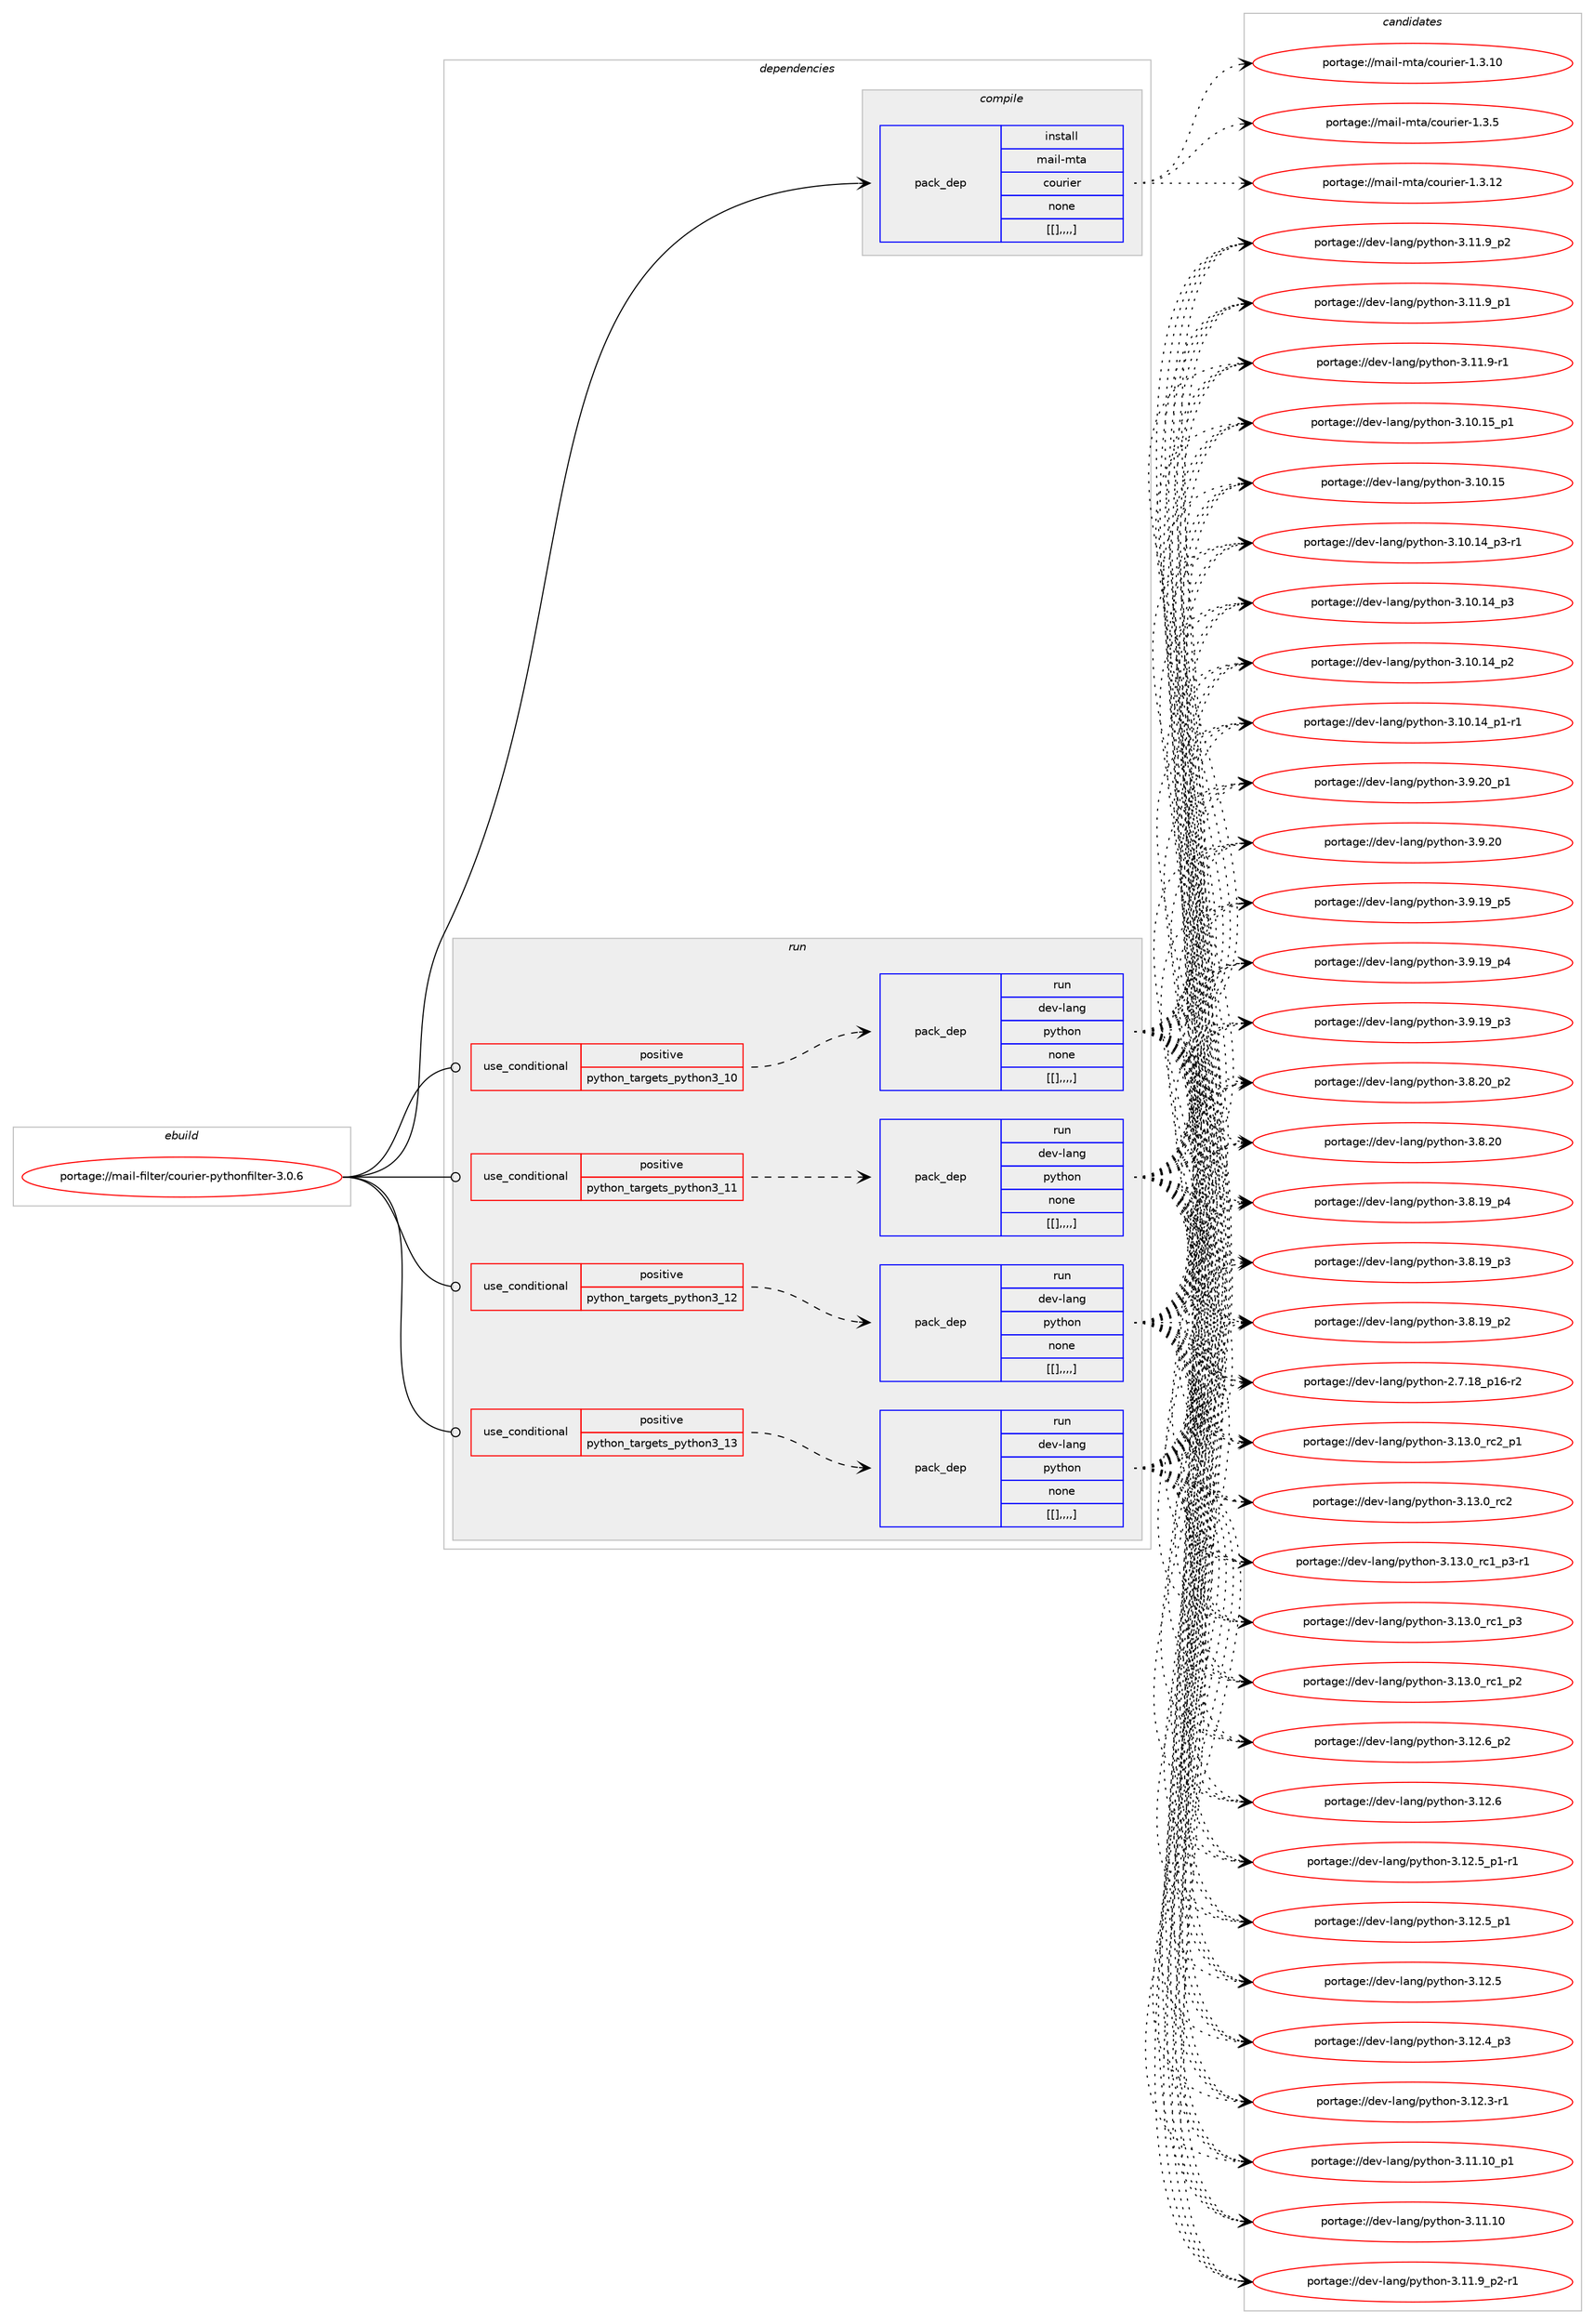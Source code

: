 digraph prolog {

# *************
# Graph options
# *************

newrank=true;
concentrate=true;
compound=true;
graph [rankdir=LR,fontname=Helvetica,fontsize=10,ranksep=1.5];#, ranksep=2.5, nodesep=0.2];
edge  [arrowhead=vee];
node  [fontname=Helvetica,fontsize=10];

# **********
# The ebuild
# **********

subgraph cluster_leftcol {
color=gray;
label=<<i>ebuild</i>>;
id [label="portage://mail-filter/courier-pythonfilter-3.0.6", color=red, width=4, href="../mail-filter/courier-pythonfilter-3.0.6.svg"];
}

# ****************
# The dependencies
# ****************

subgraph cluster_midcol {
color=gray;
label=<<i>dependencies</i>>;
subgraph cluster_compile {
fillcolor="#eeeeee";
style=filled;
label=<<i>compile</i>>;
subgraph pack212132 {
dependency287372 [label=<<TABLE BORDER="0" CELLBORDER="1" CELLSPACING="0" CELLPADDING="4" WIDTH="220"><TR><TD ROWSPAN="6" CELLPADDING="30">pack_dep</TD></TR><TR><TD WIDTH="110">install</TD></TR><TR><TD>mail-mta</TD></TR><TR><TD>courier</TD></TR><TR><TD>none</TD></TR><TR><TD>[[],,,,]</TD></TR></TABLE>>, shape=none, color=blue];
}
id:e -> dependency287372:w [weight=20,style="solid",arrowhead="vee"];
}
subgraph cluster_compileandrun {
fillcolor="#eeeeee";
style=filled;
label=<<i>compile and run</i>>;
}
subgraph cluster_run {
fillcolor="#eeeeee";
style=filled;
label=<<i>run</i>>;
subgraph cond72936 {
dependency287373 [label=<<TABLE BORDER="0" CELLBORDER="1" CELLSPACING="0" CELLPADDING="4"><TR><TD ROWSPAN="3" CELLPADDING="10">use_conditional</TD></TR><TR><TD>positive</TD></TR><TR><TD>python_targets_python3_10</TD></TR></TABLE>>, shape=none, color=red];
subgraph pack212133 {
dependency287374 [label=<<TABLE BORDER="0" CELLBORDER="1" CELLSPACING="0" CELLPADDING="4" WIDTH="220"><TR><TD ROWSPAN="6" CELLPADDING="30">pack_dep</TD></TR><TR><TD WIDTH="110">run</TD></TR><TR><TD>dev-lang</TD></TR><TR><TD>python</TD></TR><TR><TD>none</TD></TR><TR><TD>[[],,,,]</TD></TR></TABLE>>, shape=none, color=blue];
}
dependency287373:e -> dependency287374:w [weight=20,style="dashed",arrowhead="vee"];
}
id:e -> dependency287373:w [weight=20,style="solid",arrowhead="odot"];
subgraph cond72937 {
dependency287375 [label=<<TABLE BORDER="0" CELLBORDER="1" CELLSPACING="0" CELLPADDING="4"><TR><TD ROWSPAN="3" CELLPADDING="10">use_conditional</TD></TR><TR><TD>positive</TD></TR><TR><TD>python_targets_python3_11</TD></TR></TABLE>>, shape=none, color=red];
subgraph pack212134 {
dependency287376 [label=<<TABLE BORDER="0" CELLBORDER="1" CELLSPACING="0" CELLPADDING="4" WIDTH="220"><TR><TD ROWSPAN="6" CELLPADDING="30">pack_dep</TD></TR><TR><TD WIDTH="110">run</TD></TR><TR><TD>dev-lang</TD></TR><TR><TD>python</TD></TR><TR><TD>none</TD></TR><TR><TD>[[],,,,]</TD></TR></TABLE>>, shape=none, color=blue];
}
dependency287375:e -> dependency287376:w [weight=20,style="dashed",arrowhead="vee"];
}
id:e -> dependency287375:w [weight=20,style="solid",arrowhead="odot"];
subgraph cond72938 {
dependency287377 [label=<<TABLE BORDER="0" CELLBORDER="1" CELLSPACING="0" CELLPADDING="4"><TR><TD ROWSPAN="3" CELLPADDING="10">use_conditional</TD></TR><TR><TD>positive</TD></TR><TR><TD>python_targets_python3_12</TD></TR></TABLE>>, shape=none, color=red];
subgraph pack212135 {
dependency287378 [label=<<TABLE BORDER="0" CELLBORDER="1" CELLSPACING="0" CELLPADDING="4" WIDTH="220"><TR><TD ROWSPAN="6" CELLPADDING="30">pack_dep</TD></TR><TR><TD WIDTH="110">run</TD></TR><TR><TD>dev-lang</TD></TR><TR><TD>python</TD></TR><TR><TD>none</TD></TR><TR><TD>[[],,,,]</TD></TR></TABLE>>, shape=none, color=blue];
}
dependency287377:e -> dependency287378:w [weight=20,style="dashed",arrowhead="vee"];
}
id:e -> dependency287377:w [weight=20,style="solid",arrowhead="odot"];
subgraph cond72939 {
dependency287379 [label=<<TABLE BORDER="0" CELLBORDER="1" CELLSPACING="0" CELLPADDING="4"><TR><TD ROWSPAN="3" CELLPADDING="10">use_conditional</TD></TR><TR><TD>positive</TD></TR><TR><TD>python_targets_python3_13</TD></TR></TABLE>>, shape=none, color=red];
subgraph pack212136 {
dependency287380 [label=<<TABLE BORDER="0" CELLBORDER="1" CELLSPACING="0" CELLPADDING="4" WIDTH="220"><TR><TD ROWSPAN="6" CELLPADDING="30">pack_dep</TD></TR><TR><TD WIDTH="110">run</TD></TR><TR><TD>dev-lang</TD></TR><TR><TD>python</TD></TR><TR><TD>none</TD></TR><TR><TD>[[],,,,]</TD></TR></TABLE>>, shape=none, color=blue];
}
dependency287379:e -> dependency287380:w [weight=20,style="dashed",arrowhead="vee"];
}
id:e -> dependency287379:w [weight=20,style="solid",arrowhead="odot"];
}
}

# **************
# The candidates
# **************

subgraph cluster_choices {
rank=same;
color=gray;
label=<<i>candidates</i>>;

subgraph choice212132 {
color=black;
nodesep=1;
choice109971051084510911697479911111711410510111445494651464950 [label="portage://mail-mta/courier-1.3.12", color=red, width=4,href="../mail-mta/courier-1.3.12.svg"];
choice109971051084510911697479911111711410510111445494651464948 [label="portage://mail-mta/courier-1.3.10", color=red, width=4,href="../mail-mta/courier-1.3.10.svg"];
choice1099710510845109116974799111117114105101114454946514653 [label="portage://mail-mta/courier-1.3.5", color=red, width=4,href="../mail-mta/courier-1.3.5.svg"];
dependency287372:e -> choice109971051084510911697479911111711410510111445494651464950:w [style=dotted,weight="100"];
dependency287372:e -> choice109971051084510911697479911111711410510111445494651464948:w [style=dotted,weight="100"];
dependency287372:e -> choice1099710510845109116974799111117114105101114454946514653:w [style=dotted,weight="100"];
}
subgraph choice212133 {
color=black;
nodesep=1;
choice100101118451089711010347112121116104111110455146495146489511499509511249 [label="portage://dev-lang/python-3.13.0_rc2_p1", color=red, width=4,href="../dev-lang/python-3.13.0_rc2_p1.svg"];
choice10010111845108971101034711212111610411111045514649514648951149950 [label="portage://dev-lang/python-3.13.0_rc2", color=red, width=4,href="../dev-lang/python-3.13.0_rc2.svg"];
choice1001011184510897110103471121211161041111104551464951464895114994995112514511449 [label="portage://dev-lang/python-3.13.0_rc1_p3-r1", color=red, width=4,href="../dev-lang/python-3.13.0_rc1_p3-r1.svg"];
choice100101118451089711010347112121116104111110455146495146489511499499511251 [label="portage://dev-lang/python-3.13.0_rc1_p3", color=red, width=4,href="../dev-lang/python-3.13.0_rc1_p3.svg"];
choice100101118451089711010347112121116104111110455146495146489511499499511250 [label="portage://dev-lang/python-3.13.0_rc1_p2", color=red, width=4,href="../dev-lang/python-3.13.0_rc1_p2.svg"];
choice100101118451089711010347112121116104111110455146495046549511250 [label="portage://dev-lang/python-3.12.6_p2", color=red, width=4,href="../dev-lang/python-3.12.6_p2.svg"];
choice10010111845108971101034711212111610411111045514649504654 [label="portage://dev-lang/python-3.12.6", color=red, width=4,href="../dev-lang/python-3.12.6.svg"];
choice1001011184510897110103471121211161041111104551464950465395112494511449 [label="portage://dev-lang/python-3.12.5_p1-r1", color=red, width=4,href="../dev-lang/python-3.12.5_p1-r1.svg"];
choice100101118451089711010347112121116104111110455146495046539511249 [label="portage://dev-lang/python-3.12.5_p1", color=red, width=4,href="../dev-lang/python-3.12.5_p1.svg"];
choice10010111845108971101034711212111610411111045514649504653 [label="portage://dev-lang/python-3.12.5", color=red, width=4,href="../dev-lang/python-3.12.5.svg"];
choice100101118451089711010347112121116104111110455146495046529511251 [label="portage://dev-lang/python-3.12.4_p3", color=red, width=4,href="../dev-lang/python-3.12.4_p3.svg"];
choice100101118451089711010347112121116104111110455146495046514511449 [label="portage://dev-lang/python-3.12.3-r1", color=red, width=4,href="../dev-lang/python-3.12.3-r1.svg"];
choice10010111845108971101034711212111610411111045514649494649489511249 [label="portage://dev-lang/python-3.11.10_p1", color=red, width=4,href="../dev-lang/python-3.11.10_p1.svg"];
choice1001011184510897110103471121211161041111104551464949464948 [label="portage://dev-lang/python-3.11.10", color=red, width=4,href="../dev-lang/python-3.11.10.svg"];
choice1001011184510897110103471121211161041111104551464949465795112504511449 [label="portage://dev-lang/python-3.11.9_p2-r1", color=red, width=4,href="../dev-lang/python-3.11.9_p2-r1.svg"];
choice100101118451089711010347112121116104111110455146494946579511250 [label="portage://dev-lang/python-3.11.9_p2", color=red, width=4,href="../dev-lang/python-3.11.9_p2.svg"];
choice100101118451089711010347112121116104111110455146494946579511249 [label="portage://dev-lang/python-3.11.9_p1", color=red, width=4,href="../dev-lang/python-3.11.9_p1.svg"];
choice100101118451089711010347112121116104111110455146494946574511449 [label="portage://dev-lang/python-3.11.9-r1", color=red, width=4,href="../dev-lang/python-3.11.9-r1.svg"];
choice10010111845108971101034711212111610411111045514649484649539511249 [label="portage://dev-lang/python-3.10.15_p1", color=red, width=4,href="../dev-lang/python-3.10.15_p1.svg"];
choice1001011184510897110103471121211161041111104551464948464953 [label="portage://dev-lang/python-3.10.15", color=red, width=4,href="../dev-lang/python-3.10.15.svg"];
choice100101118451089711010347112121116104111110455146494846495295112514511449 [label="portage://dev-lang/python-3.10.14_p3-r1", color=red, width=4,href="../dev-lang/python-3.10.14_p3-r1.svg"];
choice10010111845108971101034711212111610411111045514649484649529511251 [label="portage://dev-lang/python-3.10.14_p3", color=red, width=4,href="../dev-lang/python-3.10.14_p3.svg"];
choice10010111845108971101034711212111610411111045514649484649529511250 [label="portage://dev-lang/python-3.10.14_p2", color=red, width=4,href="../dev-lang/python-3.10.14_p2.svg"];
choice100101118451089711010347112121116104111110455146494846495295112494511449 [label="portage://dev-lang/python-3.10.14_p1-r1", color=red, width=4,href="../dev-lang/python-3.10.14_p1-r1.svg"];
choice100101118451089711010347112121116104111110455146574650489511249 [label="portage://dev-lang/python-3.9.20_p1", color=red, width=4,href="../dev-lang/python-3.9.20_p1.svg"];
choice10010111845108971101034711212111610411111045514657465048 [label="portage://dev-lang/python-3.9.20", color=red, width=4,href="../dev-lang/python-3.9.20.svg"];
choice100101118451089711010347112121116104111110455146574649579511253 [label="portage://dev-lang/python-3.9.19_p5", color=red, width=4,href="../dev-lang/python-3.9.19_p5.svg"];
choice100101118451089711010347112121116104111110455146574649579511252 [label="portage://dev-lang/python-3.9.19_p4", color=red, width=4,href="../dev-lang/python-3.9.19_p4.svg"];
choice100101118451089711010347112121116104111110455146574649579511251 [label="portage://dev-lang/python-3.9.19_p3", color=red, width=4,href="../dev-lang/python-3.9.19_p3.svg"];
choice100101118451089711010347112121116104111110455146564650489511250 [label="portage://dev-lang/python-3.8.20_p2", color=red, width=4,href="../dev-lang/python-3.8.20_p2.svg"];
choice10010111845108971101034711212111610411111045514656465048 [label="portage://dev-lang/python-3.8.20", color=red, width=4,href="../dev-lang/python-3.8.20.svg"];
choice100101118451089711010347112121116104111110455146564649579511252 [label="portage://dev-lang/python-3.8.19_p4", color=red, width=4,href="../dev-lang/python-3.8.19_p4.svg"];
choice100101118451089711010347112121116104111110455146564649579511251 [label="portage://dev-lang/python-3.8.19_p3", color=red, width=4,href="../dev-lang/python-3.8.19_p3.svg"];
choice100101118451089711010347112121116104111110455146564649579511250 [label="portage://dev-lang/python-3.8.19_p2", color=red, width=4,href="../dev-lang/python-3.8.19_p2.svg"];
choice100101118451089711010347112121116104111110455046554649569511249544511450 [label="portage://dev-lang/python-2.7.18_p16-r2", color=red, width=4,href="../dev-lang/python-2.7.18_p16-r2.svg"];
dependency287374:e -> choice100101118451089711010347112121116104111110455146495146489511499509511249:w [style=dotted,weight="100"];
dependency287374:e -> choice10010111845108971101034711212111610411111045514649514648951149950:w [style=dotted,weight="100"];
dependency287374:e -> choice1001011184510897110103471121211161041111104551464951464895114994995112514511449:w [style=dotted,weight="100"];
dependency287374:e -> choice100101118451089711010347112121116104111110455146495146489511499499511251:w [style=dotted,weight="100"];
dependency287374:e -> choice100101118451089711010347112121116104111110455146495146489511499499511250:w [style=dotted,weight="100"];
dependency287374:e -> choice100101118451089711010347112121116104111110455146495046549511250:w [style=dotted,weight="100"];
dependency287374:e -> choice10010111845108971101034711212111610411111045514649504654:w [style=dotted,weight="100"];
dependency287374:e -> choice1001011184510897110103471121211161041111104551464950465395112494511449:w [style=dotted,weight="100"];
dependency287374:e -> choice100101118451089711010347112121116104111110455146495046539511249:w [style=dotted,weight="100"];
dependency287374:e -> choice10010111845108971101034711212111610411111045514649504653:w [style=dotted,weight="100"];
dependency287374:e -> choice100101118451089711010347112121116104111110455146495046529511251:w [style=dotted,weight="100"];
dependency287374:e -> choice100101118451089711010347112121116104111110455146495046514511449:w [style=dotted,weight="100"];
dependency287374:e -> choice10010111845108971101034711212111610411111045514649494649489511249:w [style=dotted,weight="100"];
dependency287374:e -> choice1001011184510897110103471121211161041111104551464949464948:w [style=dotted,weight="100"];
dependency287374:e -> choice1001011184510897110103471121211161041111104551464949465795112504511449:w [style=dotted,weight="100"];
dependency287374:e -> choice100101118451089711010347112121116104111110455146494946579511250:w [style=dotted,weight="100"];
dependency287374:e -> choice100101118451089711010347112121116104111110455146494946579511249:w [style=dotted,weight="100"];
dependency287374:e -> choice100101118451089711010347112121116104111110455146494946574511449:w [style=dotted,weight="100"];
dependency287374:e -> choice10010111845108971101034711212111610411111045514649484649539511249:w [style=dotted,weight="100"];
dependency287374:e -> choice1001011184510897110103471121211161041111104551464948464953:w [style=dotted,weight="100"];
dependency287374:e -> choice100101118451089711010347112121116104111110455146494846495295112514511449:w [style=dotted,weight="100"];
dependency287374:e -> choice10010111845108971101034711212111610411111045514649484649529511251:w [style=dotted,weight="100"];
dependency287374:e -> choice10010111845108971101034711212111610411111045514649484649529511250:w [style=dotted,weight="100"];
dependency287374:e -> choice100101118451089711010347112121116104111110455146494846495295112494511449:w [style=dotted,weight="100"];
dependency287374:e -> choice100101118451089711010347112121116104111110455146574650489511249:w [style=dotted,weight="100"];
dependency287374:e -> choice10010111845108971101034711212111610411111045514657465048:w [style=dotted,weight="100"];
dependency287374:e -> choice100101118451089711010347112121116104111110455146574649579511253:w [style=dotted,weight="100"];
dependency287374:e -> choice100101118451089711010347112121116104111110455146574649579511252:w [style=dotted,weight="100"];
dependency287374:e -> choice100101118451089711010347112121116104111110455146574649579511251:w [style=dotted,weight="100"];
dependency287374:e -> choice100101118451089711010347112121116104111110455146564650489511250:w [style=dotted,weight="100"];
dependency287374:e -> choice10010111845108971101034711212111610411111045514656465048:w [style=dotted,weight="100"];
dependency287374:e -> choice100101118451089711010347112121116104111110455146564649579511252:w [style=dotted,weight="100"];
dependency287374:e -> choice100101118451089711010347112121116104111110455146564649579511251:w [style=dotted,weight="100"];
dependency287374:e -> choice100101118451089711010347112121116104111110455146564649579511250:w [style=dotted,weight="100"];
dependency287374:e -> choice100101118451089711010347112121116104111110455046554649569511249544511450:w [style=dotted,weight="100"];
}
subgraph choice212134 {
color=black;
nodesep=1;
choice100101118451089711010347112121116104111110455146495146489511499509511249 [label="portage://dev-lang/python-3.13.0_rc2_p1", color=red, width=4,href="../dev-lang/python-3.13.0_rc2_p1.svg"];
choice10010111845108971101034711212111610411111045514649514648951149950 [label="portage://dev-lang/python-3.13.0_rc2", color=red, width=4,href="../dev-lang/python-3.13.0_rc2.svg"];
choice1001011184510897110103471121211161041111104551464951464895114994995112514511449 [label="portage://dev-lang/python-3.13.0_rc1_p3-r1", color=red, width=4,href="../dev-lang/python-3.13.0_rc1_p3-r1.svg"];
choice100101118451089711010347112121116104111110455146495146489511499499511251 [label="portage://dev-lang/python-3.13.0_rc1_p3", color=red, width=4,href="../dev-lang/python-3.13.0_rc1_p3.svg"];
choice100101118451089711010347112121116104111110455146495146489511499499511250 [label="portage://dev-lang/python-3.13.0_rc1_p2", color=red, width=4,href="../dev-lang/python-3.13.0_rc1_p2.svg"];
choice100101118451089711010347112121116104111110455146495046549511250 [label="portage://dev-lang/python-3.12.6_p2", color=red, width=4,href="../dev-lang/python-3.12.6_p2.svg"];
choice10010111845108971101034711212111610411111045514649504654 [label="portage://dev-lang/python-3.12.6", color=red, width=4,href="../dev-lang/python-3.12.6.svg"];
choice1001011184510897110103471121211161041111104551464950465395112494511449 [label="portage://dev-lang/python-3.12.5_p1-r1", color=red, width=4,href="../dev-lang/python-3.12.5_p1-r1.svg"];
choice100101118451089711010347112121116104111110455146495046539511249 [label="portage://dev-lang/python-3.12.5_p1", color=red, width=4,href="../dev-lang/python-3.12.5_p1.svg"];
choice10010111845108971101034711212111610411111045514649504653 [label="portage://dev-lang/python-3.12.5", color=red, width=4,href="../dev-lang/python-3.12.5.svg"];
choice100101118451089711010347112121116104111110455146495046529511251 [label="portage://dev-lang/python-3.12.4_p3", color=red, width=4,href="../dev-lang/python-3.12.4_p3.svg"];
choice100101118451089711010347112121116104111110455146495046514511449 [label="portage://dev-lang/python-3.12.3-r1", color=red, width=4,href="../dev-lang/python-3.12.3-r1.svg"];
choice10010111845108971101034711212111610411111045514649494649489511249 [label="portage://dev-lang/python-3.11.10_p1", color=red, width=4,href="../dev-lang/python-3.11.10_p1.svg"];
choice1001011184510897110103471121211161041111104551464949464948 [label="portage://dev-lang/python-3.11.10", color=red, width=4,href="../dev-lang/python-3.11.10.svg"];
choice1001011184510897110103471121211161041111104551464949465795112504511449 [label="portage://dev-lang/python-3.11.9_p2-r1", color=red, width=4,href="../dev-lang/python-3.11.9_p2-r1.svg"];
choice100101118451089711010347112121116104111110455146494946579511250 [label="portage://dev-lang/python-3.11.9_p2", color=red, width=4,href="../dev-lang/python-3.11.9_p2.svg"];
choice100101118451089711010347112121116104111110455146494946579511249 [label="portage://dev-lang/python-3.11.9_p1", color=red, width=4,href="../dev-lang/python-3.11.9_p1.svg"];
choice100101118451089711010347112121116104111110455146494946574511449 [label="portage://dev-lang/python-3.11.9-r1", color=red, width=4,href="../dev-lang/python-3.11.9-r1.svg"];
choice10010111845108971101034711212111610411111045514649484649539511249 [label="portage://dev-lang/python-3.10.15_p1", color=red, width=4,href="../dev-lang/python-3.10.15_p1.svg"];
choice1001011184510897110103471121211161041111104551464948464953 [label="portage://dev-lang/python-3.10.15", color=red, width=4,href="../dev-lang/python-3.10.15.svg"];
choice100101118451089711010347112121116104111110455146494846495295112514511449 [label="portage://dev-lang/python-3.10.14_p3-r1", color=red, width=4,href="../dev-lang/python-3.10.14_p3-r1.svg"];
choice10010111845108971101034711212111610411111045514649484649529511251 [label="portage://dev-lang/python-3.10.14_p3", color=red, width=4,href="../dev-lang/python-3.10.14_p3.svg"];
choice10010111845108971101034711212111610411111045514649484649529511250 [label="portage://dev-lang/python-3.10.14_p2", color=red, width=4,href="../dev-lang/python-3.10.14_p2.svg"];
choice100101118451089711010347112121116104111110455146494846495295112494511449 [label="portage://dev-lang/python-3.10.14_p1-r1", color=red, width=4,href="../dev-lang/python-3.10.14_p1-r1.svg"];
choice100101118451089711010347112121116104111110455146574650489511249 [label="portage://dev-lang/python-3.9.20_p1", color=red, width=4,href="../dev-lang/python-3.9.20_p1.svg"];
choice10010111845108971101034711212111610411111045514657465048 [label="portage://dev-lang/python-3.9.20", color=red, width=4,href="../dev-lang/python-3.9.20.svg"];
choice100101118451089711010347112121116104111110455146574649579511253 [label="portage://dev-lang/python-3.9.19_p5", color=red, width=4,href="../dev-lang/python-3.9.19_p5.svg"];
choice100101118451089711010347112121116104111110455146574649579511252 [label="portage://dev-lang/python-3.9.19_p4", color=red, width=4,href="../dev-lang/python-3.9.19_p4.svg"];
choice100101118451089711010347112121116104111110455146574649579511251 [label="portage://dev-lang/python-3.9.19_p3", color=red, width=4,href="../dev-lang/python-3.9.19_p3.svg"];
choice100101118451089711010347112121116104111110455146564650489511250 [label="portage://dev-lang/python-3.8.20_p2", color=red, width=4,href="../dev-lang/python-3.8.20_p2.svg"];
choice10010111845108971101034711212111610411111045514656465048 [label="portage://dev-lang/python-3.8.20", color=red, width=4,href="../dev-lang/python-3.8.20.svg"];
choice100101118451089711010347112121116104111110455146564649579511252 [label="portage://dev-lang/python-3.8.19_p4", color=red, width=4,href="../dev-lang/python-3.8.19_p4.svg"];
choice100101118451089711010347112121116104111110455146564649579511251 [label="portage://dev-lang/python-3.8.19_p3", color=red, width=4,href="../dev-lang/python-3.8.19_p3.svg"];
choice100101118451089711010347112121116104111110455146564649579511250 [label="portage://dev-lang/python-3.8.19_p2", color=red, width=4,href="../dev-lang/python-3.8.19_p2.svg"];
choice100101118451089711010347112121116104111110455046554649569511249544511450 [label="portage://dev-lang/python-2.7.18_p16-r2", color=red, width=4,href="../dev-lang/python-2.7.18_p16-r2.svg"];
dependency287376:e -> choice100101118451089711010347112121116104111110455146495146489511499509511249:w [style=dotted,weight="100"];
dependency287376:e -> choice10010111845108971101034711212111610411111045514649514648951149950:w [style=dotted,weight="100"];
dependency287376:e -> choice1001011184510897110103471121211161041111104551464951464895114994995112514511449:w [style=dotted,weight="100"];
dependency287376:e -> choice100101118451089711010347112121116104111110455146495146489511499499511251:w [style=dotted,weight="100"];
dependency287376:e -> choice100101118451089711010347112121116104111110455146495146489511499499511250:w [style=dotted,weight="100"];
dependency287376:e -> choice100101118451089711010347112121116104111110455146495046549511250:w [style=dotted,weight="100"];
dependency287376:e -> choice10010111845108971101034711212111610411111045514649504654:w [style=dotted,weight="100"];
dependency287376:e -> choice1001011184510897110103471121211161041111104551464950465395112494511449:w [style=dotted,weight="100"];
dependency287376:e -> choice100101118451089711010347112121116104111110455146495046539511249:w [style=dotted,weight="100"];
dependency287376:e -> choice10010111845108971101034711212111610411111045514649504653:w [style=dotted,weight="100"];
dependency287376:e -> choice100101118451089711010347112121116104111110455146495046529511251:w [style=dotted,weight="100"];
dependency287376:e -> choice100101118451089711010347112121116104111110455146495046514511449:w [style=dotted,weight="100"];
dependency287376:e -> choice10010111845108971101034711212111610411111045514649494649489511249:w [style=dotted,weight="100"];
dependency287376:e -> choice1001011184510897110103471121211161041111104551464949464948:w [style=dotted,weight="100"];
dependency287376:e -> choice1001011184510897110103471121211161041111104551464949465795112504511449:w [style=dotted,weight="100"];
dependency287376:e -> choice100101118451089711010347112121116104111110455146494946579511250:w [style=dotted,weight="100"];
dependency287376:e -> choice100101118451089711010347112121116104111110455146494946579511249:w [style=dotted,weight="100"];
dependency287376:e -> choice100101118451089711010347112121116104111110455146494946574511449:w [style=dotted,weight="100"];
dependency287376:e -> choice10010111845108971101034711212111610411111045514649484649539511249:w [style=dotted,weight="100"];
dependency287376:e -> choice1001011184510897110103471121211161041111104551464948464953:w [style=dotted,weight="100"];
dependency287376:e -> choice100101118451089711010347112121116104111110455146494846495295112514511449:w [style=dotted,weight="100"];
dependency287376:e -> choice10010111845108971101034711212111610411111045514649484649529511251:w [style=dotted,weight="100"];
dependency287376:e -> choice10010111845108971101034711212111610411111045514649484649529511250:w [style=dotted,weight="100"];
dependency287376:e -> choice100101118451089711010347112121116104111110455146494846495295112494511449:w [style=dotted,weight="100"];
dependency287376:e -> choice100101118451089711010347112121116104111110455146574650489511249:w [style=dotted,weight="100"];
dependency287376:e -> choice10010111845108971101034711212111610411111045514657465048:w [style=dotted,weight="100"];
dependency287376:e -> choice100101118451089711010347112121116104111110455146574649579511253:w [style=dotted,weight="100"];
dependency287376:e -> choice100101118451089711010347112121116104111110455146574649579511252:w [style=dotted,weight="100"];
dependency287376:e -> choice100101118451089711010347112121116104111110455146574649579511251:w [style=dotted,weight="100"];
dependency287376:e -> choice100101118451089711010347112121116104111110455146564650489511250:w [style=dotted,weight="100"];
dependency287376:e -> choice10010111845108971101034711212111610411111045514656465048:w [style=dotted,weight="100"];
dependency287376:e -> choice100101118451089711010347112121116104111110455146564649579511252:w [style=dotted,weight="100"];
dependency287376:e -> choice100101118451089711010347112121116104111110455146564649579511251:w [style=dotted,weight="100"];
dependency287376:e -> choice100101118451089711010347112121116104111110455146564649579511250:w [style=dotted,weight="100"];
dependency287376:e -> choice100101118451089711010347112121116104111110455046554649569511249544511450:w [style=dotted,weight="100"];
}
subgraph choice212135 {
color=black;
nodesep=1;
choice100101118451089711010347112121116104111110455146495146489511499509511249 [label="portage://dev-lang/python-3.13.0_rc2_p1", color=red, width=4,href="../dev-lang/python-3.13.0_rc2_p1.svg"];
choice10010111845108971101034711212111610411111045514649514648951149950 [label="portage://dev-lang/python-3.13.0_rc2", color=red, width=4,href="../dev-lang/python-3.13.0_rc2.svg"];
choice1001011184510897110103471121211161041111104551464951464895114994995112514511449 [label="portage://dev-lang/python-3.13.0_rc1_p3-r1", color=red, width=4,href="../dev-lang/python-3.13.0_rc1_p3-r1.svg"];
choice100101118451089711010347112121116104111110455146495146489511499499511251 [label="portage://dev-lang/python-3.13.0_rc1_p3", color=red, width=4,href="../dev-lang/python-3.13.0_rc1_p3.svg"];
choice100101118451089711010347112121116104111110455146495146489511499499511250 [label="portage://dev-lang/python-3.13.0_rc1_p2", color=red, width=4,href="../dev-lang/python-3.13.0_rc1_p2.svg"];
choice100101118451089711010347112121116104111110455146495046549511250 [label="portage://dev-lang/python-3.12.6_p2", color=red, width=4,href="../dev-lang/python-3.12.6_p2.svg"];
choice10010111845108971101034711212111610411111045514649504654 [label="portage://dev-lang/python-3.12.6", color=red, width=4,href="../dev-lang/python-3.12.6.svg"];
choice1001011184510897110103471121211161041111104551464950465395112494511449 [label="portage://dev-lang/python-3.12.5_p1-r1", color=red, width=4,href="../dev-lang/python-3.12.5_p1-r1.svg"];
choice100101118451089711010347112121116104111110455146495046539511249 [label="portage://dev-lang/python-3.12.5_p1", color=red, width=4,href="../dev-lang/python-3.12.5_p1.svg"];
choice10010111845108971101034711212111610411111045514649504653 [label="portage://dev-lang/python-3.12.5", color=red, width=4,href="../dev-lang/python-3.12.5.svg"];
choice100101118451089711010347112121116104111110455146495046529511251 [label="portage://dev-lang/python-3.12.4_p3", color=red, width=4,href="../dev-lang/python-3.12.4_p3.svg"];
choice100101118451089711010347112121116104111110455146495046514511449 [label="portage://dev-lang/python-3.12.3-r1", color=red, width=4,href="../dev-lang/python-3.12.3-r1.svg"];
choice10010111845108971101034711212111610411111045514649494649489511249 [label="portage://dev-lang/python-3.11.10_p1", color=red, width=4,href="../dev-lang/python-3.11.10_p1.svg"];
choice1001011184510897110103471121211161041111104551464949464948 [label="portage://dev-lang/python-3.11.10", color=red, width=4,href="../dev-lang/python-3.11.10.svg"];
choice1001011184510897110103471121211161041111104551464949465795112504511449 [label="portage://dev-lang/python-3.11.9_p2-r1", color=red, width=4,href="../dev-lang/python-3.11.9_p2-r1.svg"];
choice100101118451089711010347112121116104111110455146494946579511250 [label="portage://dev-lang/python-3.11.9_p2", color=red, width=4,href="../dev-lang/python-3.11.9_p2.svg"];
choice100101118451089711010347112121116104111110455146494946579511249 [label="portage://dev-lang/python-3.11.9_p1", color=red, width=4,href="../dev-lang/python-3.11.9_p1.svg"];
choice100101118451089711010347112121116104111110455146494946574511449 [label="portage://dev-lang/python-3.11.9-r1", color=red, width=4,href="../dev-lang/python-3.11.9-r1.svg"];
choice10010111845108971101034711212111610411111045514649484649539511249 [label="portage://dev-lang/python-3.10.15_p1", color=red, width=4,href="../dev-lang/python-3.10.15_p1.svg"];
choice1001011184510897110103471121211161041111104551464948464953 [label="portage://dev-lang/python-3.10.15", color=red, width=4,href="../dev-lang/python-3.10.15.svg"];
choice100101118451089711010347112121116104111110455146494846495295112514511449 [label="portage://dev-lang/python-3.10.14_p3-r1", color=red, width=4,href="../dev-lang/python-3.10.14_p3-r1.svg"];
choice10010111845108971101034711212111610411111045514649484649529511251 [label="portage://dev-lang/python-3.10.14_p3", color=red, width=4,href="../dev-lang/python-3.10.14_p3.svg"];
choice10010111845108971101034711212111610411111045514649484649529511250 [label="portage://dev-lang/python-3.10.14_p2", color=red, width=4,href="../dev-lang/python-3.10.14_p2.svg"];
choice100101118451089711010347112121116104111110455146494846495295112494511449 [label="portage://dev-lang/python-3.10.14_p1-r1", color=red, width=4,href="../dev-lang/python-3.10.14_p1-r1.svg"];
choice100101118451089711010347112121116104111110455146574650489511249 [label="portage://dev-lang/python-3.9.20_p1", color=red, width=4,href="../dev-lang/python-3.9.20_p1.svg"];
choice10010111845108971101034711212111610411111045514657465048 [label="portage://dev-lang/python-3.9.20", color=red, width=4,href="../dev-lang/python-3.9.20.svg"];
choice100101118451089711010347112121116104111110455146574649579511253 [label="portage://dev-lang/python-3.9.19_p5", color=red, width=4,href="../dev-lang/python-3.9.19_p5.svg"];
choice100101118451089711010347112121116104111110455146574649579511252 [label="portage://dev-lang/python-3.9.19_p4", color=red, width=4,href="../dev-lang/python-3.9.19_p4.svg"];
choice100101118451089711010347112121116104111110455146574649579511251 [label="portage://dev-lang/python-3.9.19_p3", color=red, width=4,href="../dev-lang/python-3.9.19_p3.svg"];
choice100101118451089711010347112121116104111110455146564650489511250 [label="portage://dev-lang/python-3.8.20_p2", color=red, width=4,href="../dev-lang/python-3.8.20_p2.svg"];
choice10010111845108971101034711212111610411111045514656465048 [label="portage://dev-lang/python-3.8.20", color=red, width=4,href="../dev-lang/python-3.8.20.svg"];
choice100101118451089711010347112121116104111110455146564649579511252 [label="portage://dev-lang/python-3.8.19_p4", color=red, width=4,href="../dev-lang/python-3.8.19_p4.svg"];
choice100101118451089711010347112121116104111110455146564649579511251 [label="portage://dev-lang/python-3.8.19_p3", color=red, width=4,href="../dev-lang/python-3.8.19_p3.svg"];
choice100101118451089711010347112121116104111110455146564649579511250 [label="portage://dev-lang/python-3.8.19_p2", color=red, width=4,href="../dev-lang/python-3.8.19_p2.svg"];
choice100101118451089711010347112121116104111110455046554649569511249544511450 [label="portage://dev-lang/python-2.7.18_p16-r2", color=red, width=4,href="../dev-lang/python-2.7.18_p16-r2.svg"];
dependency287378:e -> choice100101118451089711010347112121116104111110455146495146489511499509511249:w [style=dotted,weight="100"];
dependency287378:e -> choice10010111845108971101034711212111610411111045514649514648951149950:w [style=dotted,weight="100"];
dependency287378:e -> choice1001011184510897110103471121211161041111104551464951464895114994995112514511449:w [style=dotted,weight="100"];
dependency287378:e -> choice100101118451089711010347112121116104111110455146495146489511499499511251:w [style=dotted,weight="100"];
dependency287378:e -> choice100101118451089711010347112121116104111110455146495146489511499499511250:w [style=dotted,weight="100"];
dependency287378:e -> choice100101118451089711010347112121116104111110455146495046549511250:w [style=dotted,weight="100"];
dependency287378:e -> choice10010111845108971101034711212111610411111045514649504654:w [style=dotted,weight="100"];
dependency287378:e -> choice1001011184510897110103471121211161041111104551464950465395112494511449:w [style=dotted,weight="100"];
dependency287378:e -> choice100101118451089711010347112121116104111110455146495046539511249:w [style=dotted,weight="100"];
dependency287378:e -> choice10010111845108971101034711212111610411111045514649504653:w [style=dotted,weight="100"];
dependency287378:e -> choice100101118451089711010347112121116104111110455146495046529511251:w [style=dotted,weight="100"];
dependency287378:e -> choice100101118451089711010347112121116104111110455146495046514511449:w [style=dotted,weight="100"];
dependency287378:e -> choice10010111845108971101034711212111610411111045514649494649489511249:w [style=dotted,weight="100"];
dependency287378:e -> choice1001011184510897110103471121211161041111104551464949464948:w [style=dotted,weight="100"];
dependency287378:e -> choice1001011184510897110103471121211161041111104551464949465795112504511449:w [style=dotted,weight="100"];
dependency287378:e -> choice100101118451089711010347112121116104111110455146494946579511250:w [style=dotted,weight="100"];
dependency287378:e -> choice100101118451089711010347112121116104111110455146494946579511249:w [style=dotted,weight="100"];
dependency287378:e -> choice100101118451089711010347112121116104111110455146494946574511449:w [style=dotted,weight="100"];
dependency287378:e -> choice10010111845108971101034711212111610411111045514649484649539511249:w [style=dotted,weight="100"];
dependency287378:e -> choice1001011184510897110103471121211161041111104551464948464953:w [style=dotted,weight="100"];
dependency287378:e -> choice100101118451089711010347112121116104111110455146494846495295112514511449:w [style=dotted,weight="100"];
dependency287378:e -> choice10010111845108971101034711212111610411111045514649484649529511251:w [style=dotted,weight="100"];
dependency287378:e -> choice10010111845108971101034711212111610411111045514649484649529511250:w [style=dotted,weight="100"];
dependency287378:e -> choice100101118451089711010347112121116104111110455146494846495295112494511449:w [style=dotted,weight="100"];
dependency287378:e -> choice100101118451089711010347112121116104111110455146574650489511249:w [style=dotted,weight="100"];
dependency287378:e -> choice10010111845108971101034711212111610411111045514657465048:w [style=dotted,weight="100"];
dependency287378:e -> choice100101118451089711010347112121116104111110455146574649579511253:w [style=dotted,weight="100"];
dependency287378:e -> choice100101118451089711010347112121116104111110455146574649579511252:w [style=dotted,weight="100"];
dependency287378:e -> choice100101118451089711010347112121116104111110455146574649579511251:w [style=dotted,weight="100"];
dependency287378:e -> choice100101118451089711010347112121116104111110455146564650489511250:w [style=dotted,weight="100"];
dependency287378:e -> choice10010111845108971101034711212111610411111045514656465048:w [style=dotted,weight="100"];
dependency287378:e -> choice100101118451089711010347112121116104111110455146564649579511252:w [style=dotted,weight="100"];
dependency287378:e -> choice100101118451089711010347112121116104111110455146564649579511251:w [style=dotted,weight="100"];
dependency287378:e -> choice100101118451089711010347112121116104111110455146564649579511250:w [style=dotted,weight="100"];
dependency287378:e -> choice100101118451089711010347112121116104111110455046554649569511249544511450:w [style=dotted,weight="100"];
}
subgraph choice212136 {
color=black;
nodesep=1;
choice100101118451089711010347112121116104111110455146495146489511499509511249 [label="portage://dev-lang/python-3.13.0_rc2_p1", color=red, width=4,href="../dev-lang/python-3.13.0_rc2_p1.svg"];
choice10010111845108971101034711212111610411111045514649514648951149950 [label="portage://dev-lang/python-3.13.0_rc2", color=red, width=4,href="../dev-lang/python-3.13.0_rc2.svg"];
choice1001011184510897110103471121211161041111104551464951464895114994995112514511449 [label="portage://dev-lang/python-3.13.0_rc1_p3-r1", color=red, width=4,href="../dev-lang/python-3.13.0_rc1_p3-r1.svg"];
choice100101118451089711010347112121116104111110455146495146489511499499511251 [label="portage://dev-lang/python-3.13.0_rc1_p3", color=red, width=4,href="../dev-lang/python-3.13.0_rc1_p3.svg"];
choice100101118451089711010347112121116104111110455146495146489511499499511250 [label="portage://dev-lang/python-3.13.0_rc1_p2", color=red, width=4,href="../dev-lang/python-3.13.0_rc1_p2.svg"];
choice100101118451089711010347112121116104111110455146495046549511250 [label="portage://dev-lang/python-3.12.6_p2", color=red, width=4,href="../dev-lang/python-3.12.6_p2.svg"];
choice10010111845108971101034711212111610411111045514649504654 [label="portage://dev-lang/python-3.12.6", color=red, width=4,href="../dev-lang/python-3.12.6.svg"];
choice1001011184510897110103471121211161041111104551464950465395112494511449 [label="portage://dev-lang/python-3.12.5_p1-r1", color=red, width=4,href="../dev-lang/python-3.12.5_p1-r1.svg"];
choice100101118451089711010347112121116104111110455146495046539511249 [label="portage://dev-lang/python-3.12.5_p1", color=red, width=4,href="../dev-lang/python-3.12.5_p1.svg"];
choice10010111845108971101034711212111610411111045514649504653 [label="portage://dev-lang/python-3.12.5", color=red, width=4,href="../dev-lang/python-3.12.5.svg"];
choice100101118451089711010347112121116104111110455146495046529511251 [label="portage://dev-lang/python-3.12.4_p3", color=red, width=4,href="../dev-lang/python-3.12.4_p3.svg"];
choice100101118451089711010347112121116104111110455146495046514511449 [label="portage://dev-lang/python-3.12.3-r1", color=red, width=4,href="../dev-lang/python-3.12.3-r1.svg"];
choice10010111845108971101034711212111610411111045514649494649489511249 [label="portage://dev-lang/python-3.11.10_p1", color=red, width=4,href="../dev-lang/python-3.11.10_p1.svg"];
choice1001011184510897110103471121211161041111104551464949464948 [label="portage://dev-lang/python-3.11.10", color=red, width=4,href="../dev-lang/python-3.11.10.svg"];
choice1001011184510897110103471121211161041111104551464949465795112504511449 [label="portage://dev-lang/python-3.11.9_p2-r1", color=red, width=4,href="../dev-lang/python-3.11.9_p2-r1.svg"];
choice100101118451089711010347112121116104111110455146494946579511250 [label="portage://dev-lang/python-3.11.9_p2", color=red, width=4,href="../dev-lang/python-3.11.9_p2.svg"];
choice100101118451089711010347112121116104111110455146494946579511249 [label="portage://dev-lang/python-3.11.9_p1", color=red, width=4,href="../dev-lang/python-3.11.9_p1.svg"];
choice100101118451089711010347112121116104111110455146494946574511449 [label="portage://dev-lang/python-3.11.9-r1", color=red, width=4,href="../dev-lang/python-3.11.9-r1.svg"];
choice10010111845108971101034711212111610411111045514649484649539511249 [label="portage://dev-lang/python-3.10.15_p1", color=red, width=4,href="../dev-lang/python-3.10.15_p1.svg"];
choice1001011184510897110103471121211161041111104551464948464953 [label="portage://dev-lang/python-3.10.15", color=red, width=4,href="../dev-lang/python-3.10.15.svg"];
choice100101118451089711010347112121116104111110455146494846495295112514511449 [label="portage://dev-lang/python-3.10.14_p3-r1", color=red, width=4,href="../dev-lang/python-3.10.14_p3-r1.svg"];
choice10010111845108971101034711212111610411111045514649484649529511251 [label="portage://dev-lang/python-3.10.14_p3", color=red, width=4,href="../dev-lang/python-3.10.14_p3.svg"];
choice10010111845108971101034711212111610411111045514649484649529511250 [label="portage://dev-lang/python-3.10.14_p2", color=red, width=4,href="../dev-lang/python-3.10.14_p2.svg"];
choice100101118451089711010347112121116104111110455146494846495295112494511449 [label="portage://dev-lang/python-3.10.14_p1-r1", color=red, width=4,href="../dev-lang/python-3.10.14_p1-r1.svg"];
choice100101118451089711010347112121116104111110455146574650489511249 [label="portage://dev-lang/python-3.9.20_p1", color=red, width=4,href="../dev-lang/python-3.9.20_p1.svg"];
choice10010111845108971101034711212111610411111045514657465048 [label="portage://dev-lang/python-3.9.20", color=red, width=4,href="../dev-lang/python-3.9.20.svg"];
choice100101118451089711010347112121116104111110455146574649579511253 [label="portage://dev-lang/python-3.9.19_p5", color=red, width=4,href="../dev-lang/python-3.9.19_p5.svg"];
choice100101118451089711010347112121116104111110455146574649579511252 [label="portage://dev-lang/python-3.9.19_p4", color=red, width=4,href="../dev-lang/python-3.9.19_p4.svg"];
choice100101118451089711010347112121116104111110455146574649579511251 [label="portage://dev-lang/python-3.9.19_p3", color=red, width=4,href="../dev-lang/python-3.9.19_p3.svg"];
choice100101118451089711010347112121116104111110455146564650489511250 [label="portage://dev-lang/python-3.8.20_p2", color=red, width=4,href="../dev-lang/python-3.8.20_p2.svg"];
choice10010111845108971101034711212111610411111045514656465048 [label="portage://dev-lang/python-3.8.20", color=red, width=4,href="../dev-lang/python-3.8.20.svg"];
choice100101118451089711010347112121116104111110455146564649579511252 [label="portage://dev-lang/python-3.8.19_p4", color=red, width=4,href="../dev-lang/python-3.8.19_p4.svg"];
choice100101118451089711010347112121116104111110455146564649579511251 [label="portage://dev-lang/python-3.8.19_p3", color=red, width=4,href="../dev-lang/python-3.8.19_p3.svg"];
choice100101118451089711010347112121116104111110455146564649579511250 [label="portage://dev-lang/python-3.8.19_p2", color=red, width=4,href="../dev-lang/python-3.8.19_p2.svg"];
choice100101118451089711010347112121116104111110455046554649569511249544511450 [label="portage://dev-lang/python-2.7.18_p16-r2", color=red, width=4,href="../dev-lang/python-2.7.18_p16-r2.svg"];
dependency287380:e -> choice100101118451089711010347112121116104111110455146495146489511499509511249:w [style=dotted,weight="100"];
dependency287380:e -> choice10010111845108971101034711212111610411111045514649514648951149950:w [style=dotted,weight="100"];
dependency287380:e -> choice1001011184510897110103471121211161041111104551464951464895114994995112514511449:w [style=dotted,weight="100"];
dependency287380:e -> choice100101118451089711010347112121116104111110455146495146489511499499511251:w [style=dotted,weight="100"];
dependency287380:e -> choice100101118451089711010347112121116104111110455146495146489511499499511250:w [style=dotted,weight="100"];
dependency287380:e -> choice100101118451089711010347112121116104111110455146495046549511250:w [style=dotted,weight="100"];
dependency287380:e -> choice10010111845108971101034711212111610411111045514649504654:w [style=dotted,weight="100"];
dependency287380:e -> choice1001011184510897110103471121211161041111104551464950465395112494511449:w [style=dotted,weight="100"];
dependency287380:e -> choice100101118451089711010347112121116104111110455146495046539511249:w [style=dotted,weight="100"];
dependency287380:e -> choice10010111845108971101034711212111610411111045514649504653:w [style=dotted,weight="100"];
dependency287380:e -> choice100101118451089711010347112121116104111110455146495046529511251:w [style=dotted,weight="100"];
dependency287380:e -> choice100101118451089711010347112121116104111110455146495046514511449:w [style=dotted,weight="100"];
dependency287380:e -> choice10010111845108971101034711212111610411111045514649494649489511249:w [style=dotted,weight="100"];
dependency287380:e -> choice1001011184510897110103471121211161041111104551464949464948:w [style=dotted,weight="100"];
dependency287380:e -> choice1001011184510897110103471121211161041111104551464949465795112504511449:w [style=dotted,weight="100"];
dependency287380:e -> choice100101118451089711010347112121116104111110455146494946579511250:w [style=dotted,weight="100"];
dependency287380:e -> choice100101118451089711010347112121116104111110455146494946579511249:w [style=dotted,weight="100"];
dependency287380:e -> choice100101118451089711010347112121116104111110455146494946574511449:w [style=dotted,weight="100"];
dependency287380:e -> choice10010111845108971101034711212111610411111045514649484649539511249:w [style=dotted,weight="100"];
dependency287380:e -> choice1001011184510897110103471121211161041111104551464948464953:w [style=dotted,weight="100"];
dependency287380:e -> choice100101118451089711010347112121116104111110455146494846495295112514511449:w [style=dotted,weight="100"];
dependency287380:e -> choice10010111845108971101034711212111610411111045514649484649529511251:w [style=dotted,weight="100"];
dependency287380:e -> choice10010111845108971101034711212111610411111045514649484649529511250:w [style=dotted,weight="100"];
dependency287380:e -> choice100101118451089711010347112121116104111110455146494846495295112494511449:w [style=dotted,weight="100"];
dependency287380:e -> choice100101118451089711010347112121116104111110455146574650489511249:w [style=dotted,weight="100"];
dependency287380:e -> choice10010111845108971101034711212111610411111045514657465048:w [style=dotted,weight="100"];
dependency287380:e -> choice100101118451089711010347112121116104111110455146574649579511253:w [style=dotted,weight="100"];
dependency287380:e -> choice100101118451089711010347112121116104111110455146574649579511252:w [style=dotted,weight="100"];
dependency287380:e -> choice100101118451089711010347112121116104111110455146574649579511251:w [style=dotted,weight="100"];
dependency287380:e -> choice100101118451089711010347112121116104111110455146564650489511250:w [style=dotted,weight="100"];
dependency287380:e -> choice10010111845108971101034711212111610411111045514656465048:w [style=dotted,weight="100"];
dependency287380:e -> choice100101118451089711010347112121116104111110455146564649579511252:w [style=dotted,weight="100"];
dependency287380:e -> choice100101118451089711010347112121116104111110455146564649579511251:w [style=dotted,weight="100"];
dependency287380:e -> choice100101118451089711010347112121116104111110455146564649579511250:w [style=dotted,weight="100"];
dependency287380:e -> choice100101118451089711010347112121116104111110455046554649569511249544511450:w [style=dotted,weight="100"];
}
}

}
